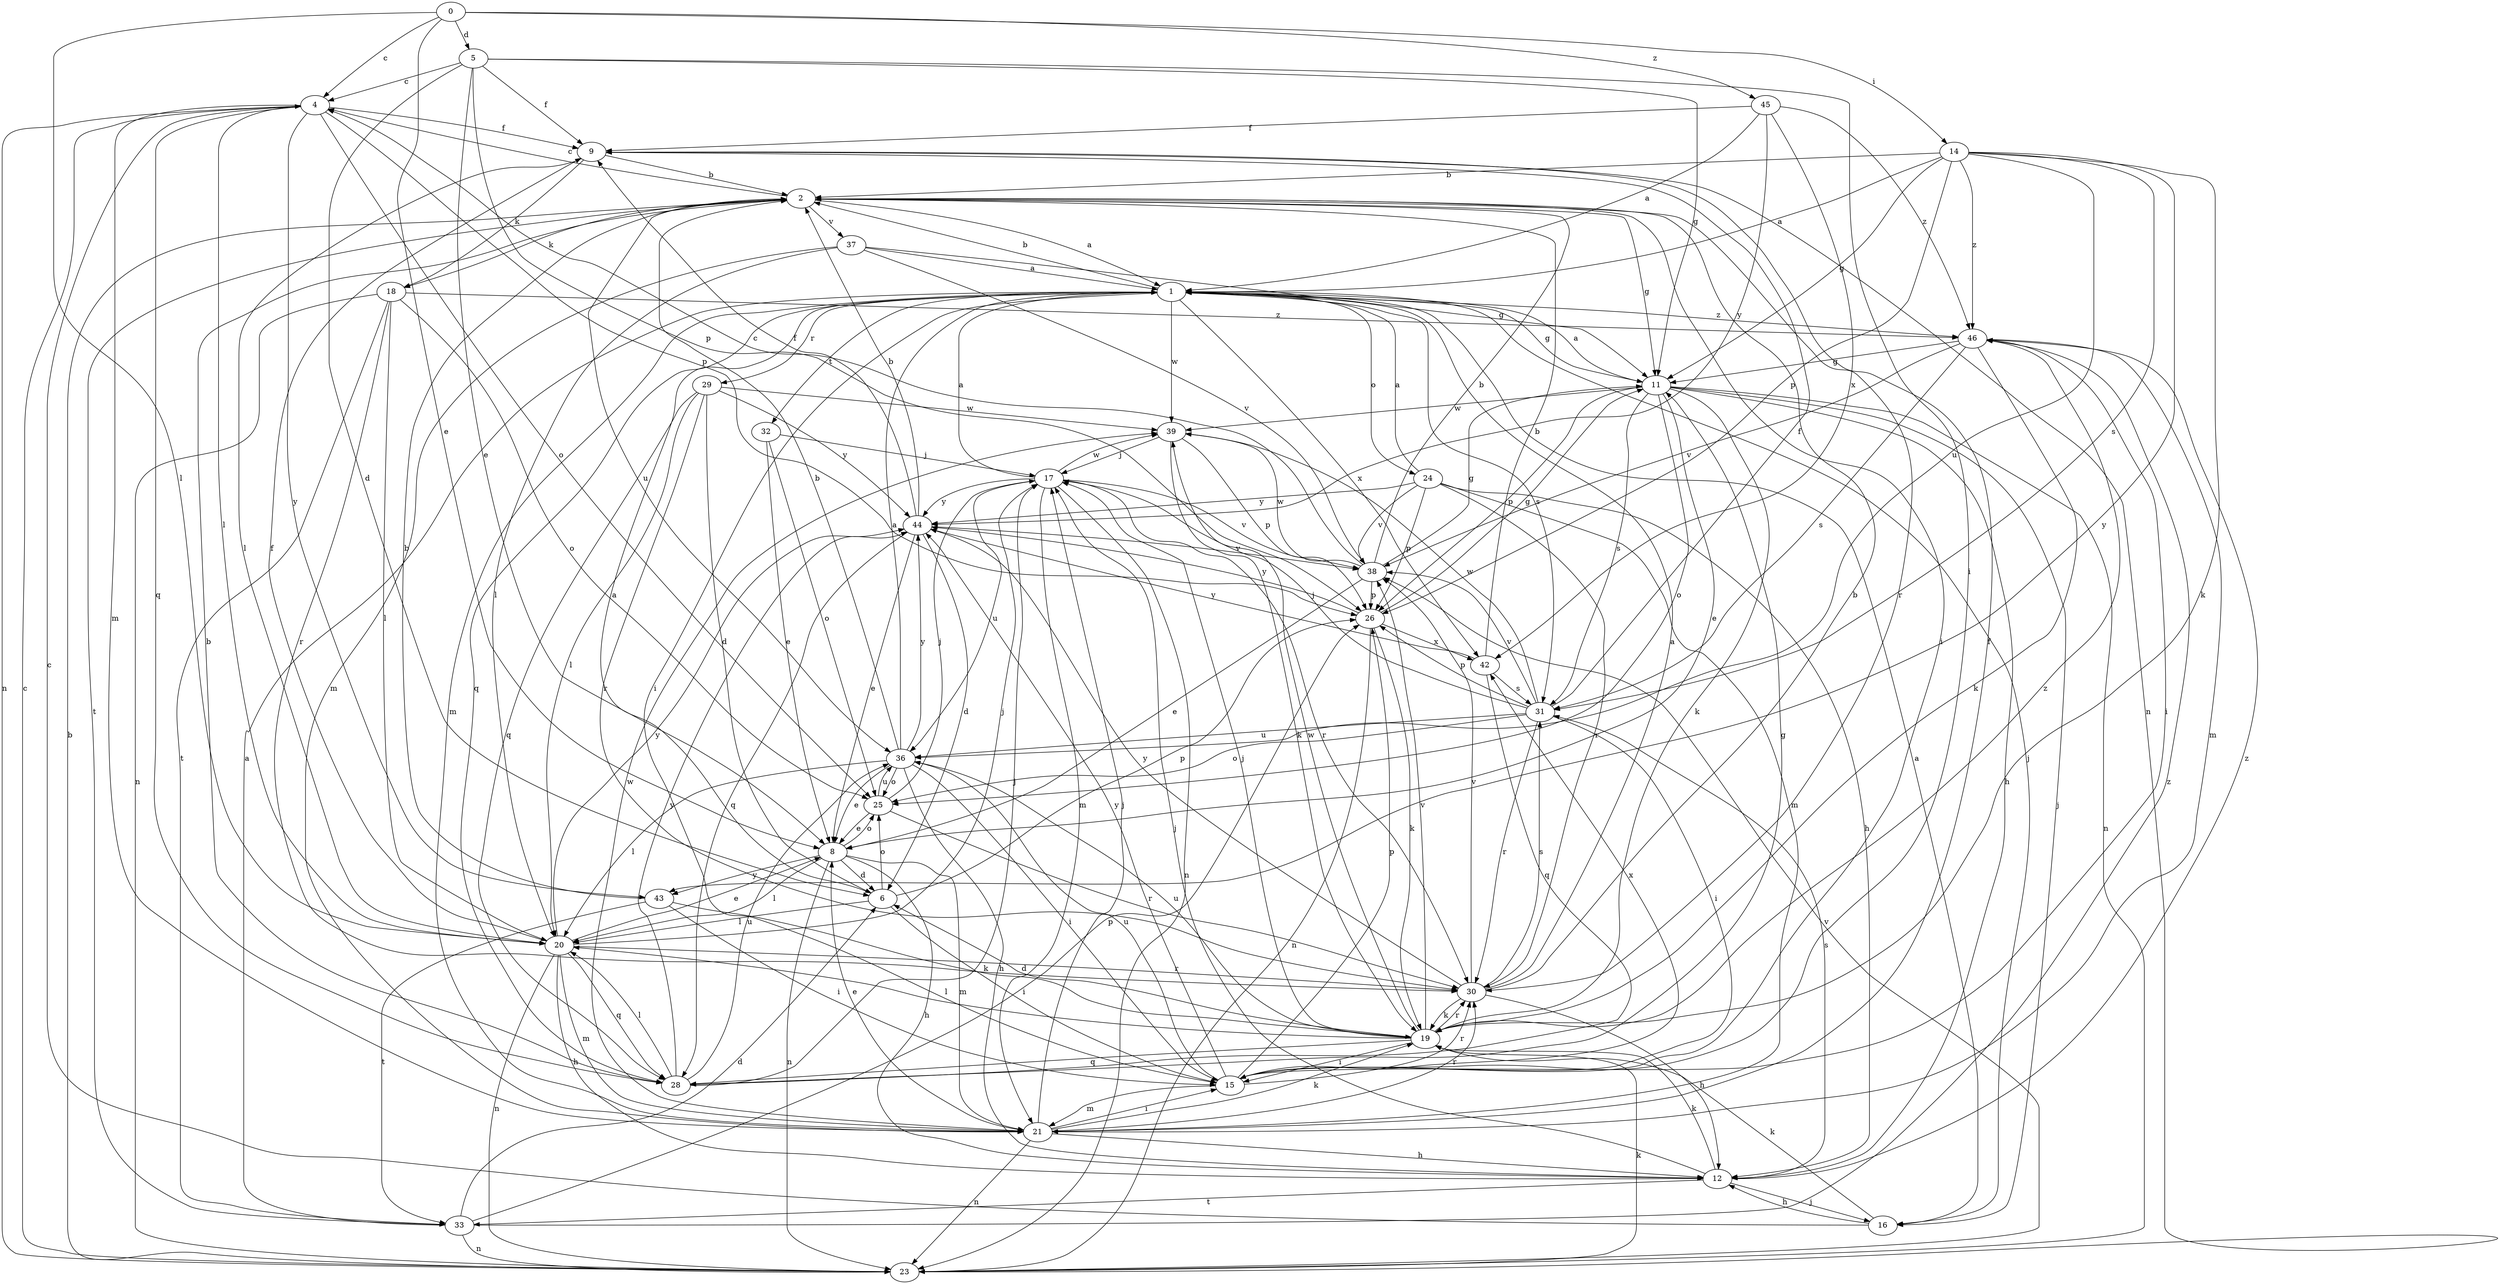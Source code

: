 strict digraph  {
0;
1;
2;
4;
5;
6;
8;
9;
11;
12;
14;
15;
16;
17;
18;
19;
20;
21;
23;
24;
25;
26;
28;
29;
30;
31;
32;
33;
36;
37;
38;
39;
42;
43;
44;
45;
46;
0 -> 4  [label=c];
0 -> 5  [label=d];
0 -> 8  [label=e];
0 -> 14  [label=i];
0 -> 20  [label=l];
0 -> 45  [label=z];
1 -> 2  [label=b];
1 -> 11  [label=g];
1 -> 15  [label=i];
1 -> 16  [label=j];
1 -> 21  [label=m];
1 -> 24  [label=o];
1 -> 28  [label=q];
1 -> 29  [label=r];
1 -> 31  [label=s];
1 -> 32  [label=t];
1 -> 39  [label=w];
1 -> 42  [label=x];
1 -> 46  [label=z];
2 -> 1  [label=a];
2 -> 4  [label=c];
2 -> 11  [label=g];
2 -> 15  [label=i];
2 -> 18  [label=k];
2 -> 30  [label=r];
2 -> 33  [label=t];
2 -> 36  [label=u];
2 -> 37  [label=v];
4 -> 9  [label=f];
4 -> 20  [label=l];
4 -> 21  [label=m];
4 -> 23  [label=n];
4 -> 25  [label=o];
4 -> 26  [label=p];
4 -> 28  [label=q];
4 -> 43  [label=y];
5 -> 4  [label=c];
5 -> 6  [label=d];
5 -> 8  [label=e];
5 -> 9  [label=f];
5 -> 11  [label=g];
5 -> 15  [label=i];
5 -> 26  [label=p];
6 -> 1  [label=a];
6 -> 15  [label=i];
6 -> 20  [label=l];
6 -> 25  [label=o];
6 -> 26  [label=p];
8 -> 6  [label=d];
8 -> 12  [label=h];
8 -> 20  [label=l];
8 -> 21  [label=m];
8 -> 23  [label=n];
8 -> 25  [label=o];
8 -> 43  [label=y];
9 -> 2  [label=b];
9 -> 18  [label=k];
9 -> 20  [label=l];
9 -> 23  [label=n];
11 -> 1  [label=a];
11 -> 8  [label=e];
11 -> 12  [label=h];
11 -> 16  [label=j];
11 -> 19  [label=k];
11 -> 23  [label=n];
11 -> 25  [label=o];
11 -> 26  [label=p];
11 -> 31  [label=s];
11 -> 39  [label=w];
12 -> 16  [label=j];
12 -> 17  [label=j];
12 -> 19  [label=k];
12 -> 31  [label=s];
12 -> 33  [label=t];
12 -> 46  [label=z];
14 -> 1  [label=a];
14 -> 2  [label=b];
14 -> 11  [label=g];
14 -> 19  [label=k];
14 -> 26  [label=p];
14 -> 31  [label=s];
14 -> 36  [label=u];
14 -> 43  [label=y];
14 -> 46  [label=z];
15 -> 21  [label=m];
15 -> 26  [label=p];
15 -> 30  [label=r];
15 -> 36  [label=u];
15 -> 42  [label=x];
15 -> 44  [label=y];
16 -> 1  [label=a];
16 -> 4  [label=c];
16 -> 12  [label=h];
16 -> 19  [label=k];
17 -> 1  [label=a];
17 -> 21  [label=m];
17 -> 23  [label=n];
17 -> 30  [label=r];
17 -> 36  [label=u];
17 -> 38  [label=v];
17 -> 39  [label=w];
17 -> 44  [label=y];
18 -> 20  [label=l];
18 -> 23  [label=n];
18 -> 25  [label=o];
18 -> 30  [label=r];
18 -> 33  [label=t];
18 -> 46  [label=z];
19 -> 6  [label=d];
19 -> 15  [label=i];
19 -> 17  [label=j];
19 -> 20  [label=l];
19 -> 28  [label=q];
19 -> 30  [label=r];
19 -> 36  [label=u];
19 -> 38  [label=v];
19 -> 39  [label=w];
19 -> 46  [label=z];
20 -> 8  [label=e];
20 -> 9  [label=f];
20 -> 12  [label=h];
20 -> 17  [label=j];
20 -> 21  [label=m];
20 -> 23  [label=n];
20 -> 28  [label=q];
20 -> 30  [label=r];
20 -> 44  [label=y];
21 -> 8  [label=e];
21 -> 9  [label=f];
21 -> 12  [label=h];
21 -> 15  [label=i];
21 -> 17  [label=j];
21 -> 19  [label=k];
21 -> 23  [label=n];
21 -> 30  [label=r];
21 -> 39  [label=w];
23 -> 2  [label=b];
23 -> 4  [label=c];
23 -> 19  [label=k];
23 -> 38  [label=v];
24 -> 1  [label=a];
24 -> 12  [label=h];
24 -> 21  [label=m];
24 -> 26  [label=p];
24 -> 30  [label=r];
24 -> 38  [label=v];
24 -> 44  [label=y];
25 -> 8  [label=e];
25 -> 17  [label=j];
25 -> 30  [label=r];
25 -> 36  [label=u];
26 -> 11  [label=g];
26 -> 19  [label=k];
26 -> 23  [label=n];
26 -> 42  [label=x];
26 -> 44  [label=y];
28 -> 2  [label=b];
28 -> 11  [label=g];
28 -> 17  [label=j];
28 -> 20  [label=l];
28 -> 36  [label=u];
28 -> 44  [label=y];
29 -> 6  [label=d];
29 -> 20  [label=l];
29 -> 28  [label=q];
29 -> 30  [label=r];
29 -> 39  [label=w];
29 -> 44  [label=y];
30 -> 1  [label=a];
30 -> 2  [label=b];
30 -> 12  [label=h];
30 -> 19  [label=k];
30 -> 31  [label=s];
30 -> 38  [label=v];
30 -> 44  [label=y];
31 -> 9  [label=f];
31 -> 15  [label=i];
31 -> 17  [label=j];
31 -> 25  [label=o];
31 -> 26  [label=p];
31 -> 30  [label=r];
31 -> 36  [label=u];
31 -> 38  [label=v];
31 -> 39  [label=w];
32 -> 8  [label=e];
32 -> 17  [label=j];
32 -> 25  [label=o];
33 -> 1  [label=a];
33 -> 6  [label=d];
33 -> 23  [label=n];
33 -> 26  [label=p];
33 -> 46  [label=z];
36 -> 1  [label=a];
36 -> 2  [label=b];
36 -> 8  [label=e];
36 -> 12  [label=h];
36 -> 15  [label=i];
36 -> 20  [label=l];
36 -> 25  [label=o];
36 -> 44  [label=y];
37 -> 1  [label=a];
37 -> 11  [label=g];
37 -> 20  [label=l];
37 -> 21  [label=m];
37 -> 38  [label=v];
38 -> 2  [label=b];
38 -> 4  [label=c];
38 -> 8  [label=e];
38 -> 11  [label=g];
38 -> 26  [label=p];
38 -> 39  [label=w];
39 -> 17  [label=j];
39 -> 19  [label=k];
39 -> 26  [label=p];
42 -> 2  [label=b];
42 -> 28  [label=q];
42 -> 31  [label=s];
42 -> 44  [label=y];
43 -> 2  [label=b];
43 -> 15  [label=i];
43 -> 19  [label=k];
43 -> 33  [label=t];
44 -> 2  [label=b];
44 -> 6  [label=d];
44 -> 8  [label=e];
44 -> 9  [label=f];
44 -> 28  [label=q];
44 -> 38  [label=v];
45 -> 1  [label=a];
45 -> 9  [label=f];
45 -> 42  [label=x];
45 -> 44  [label=y];
45 -> 46  [label=z];
46 -> 11  [label=g];
46 -> 15  [label=i];
46 -> 19  [label=k];
46 -> 21  [label=m];
46 -> 31  [label=s];
46 -> 38  [label=v];
}

